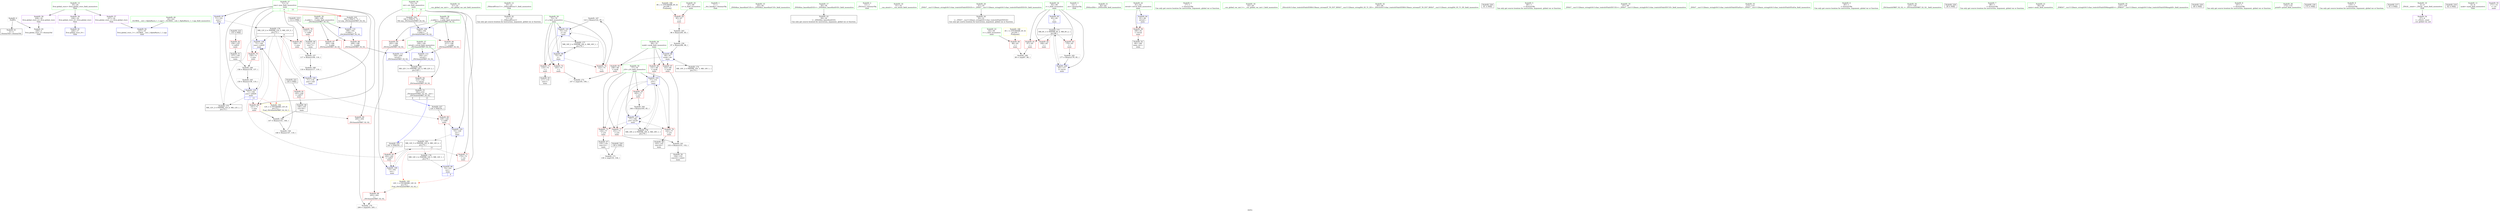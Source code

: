 digraph "SVFG" {
	label="SVFG";

	Node0x55d6bb5c1130 [shape=record,color=grey,label="{NodeID: 0\nNullPtr}"];
	Node0x55d6bb5c1130 -> Node0x55d6bb5d82f0[style=solid];
	Node0x55d6bb5c1130 -> Node0x55d6bb5dbf00[style=solid];
	Node0x55d6bb5d8a30 [shape=record,color=blue,label="{NodeID: 97\n71\<--101\njum\<--\nmain\n}"];
	Node0x55d6bb5d8a30 -> Node0x55d6bb5e9200[style=dashed];
	Node0x55d6bb5d6a30 [shape=record,color=green,label="{NodeID: 14\n21\<--22\n__cxx_global_var_init\<--__cxx_global_var_init_field_insensitive\n}"];
	Node0x55d6bb5dc360 [shape=record,color=yellow,style=double,label="{NodeID: 194\n12V_1 = ENCHI(MR_12V_0)\npts\{72 \}\nFun[_ZSt3maxIxERKT_S2_S2_]}"];
	Node0x55d6bb5dc360 -> Node0x55d6bb5dbc30[style=dashed];
	Node0x55d6bb5dd600 [shape=record,color=blue,label="{NodeID: 111\n194\<--208\nretval\<--\n_ZSt3maxIxERKT_S2_S2_\n}"];
	Node0x55d6bb5dd600 -> Node0x55d6bb5eab00[style=dashed];
	Node0x55d6bb5d7710 [shape=record,color=green,label="{NodeID: 28\n73\<--74\nret\<--ret_field_insensitive\nmain\n|{|<s4>9|<s5>13}}"];
	Node0x55d6bb5d7710 -> Node0x55d6bb5dacc0[style=solid];
	Node0x55d6bb5d7710 -> Node0x55d6bb5d8b00[style=solid];
	Node0x55d6bb5d7710 -> Node0x55d6bb5d8e40[style=solid];
	Node0x55d6bb5d7710 -> Node0x55d6bb5dd1f0[style=solid];
	Node0x55d6bb5d7710:s4 -> Node0x55d6bb5f7c30[style=solid,color=red];
	Node0x55d6bb5d7710:s5 -> Node0x55d6bb5f7c30[style=solid,color=red];
	Node0x55d6bb5d83f0 [shape=record,color=black,label="{NodeID: 42\n11\<--10\n\<--_Z4bacaB5cxx11\nCan only get source location for instruction, argument, global var or function.}"];
	Node0x55d6bb5f79a0 [shape=record,color=black,label="{NodeID: 222\n155 = PHI()\n}"];
	Node0x55d6bb5f79a0 -> Node0x55d6bb5db5b0[style=solid];
	Node0x55d6bb5da000 [shape=record,color=purple,label="{NodeID: 56\n226\<--16\nllvm.global_ctors_0\<--llvm.global_ctors\nGlob }"];
	Node0x55d6bb5da000 -> Node0x55d6bb5dbd00[style=solid];
	Node0x55d6bb5dabf0 [shape=record,color=red,label="{NodeID: 70\n150\<--71\n\<--jum\nmain\n}"];
	Node0x55d6bb5dabf0 -> Node0x55d6bb5e1300[style=solid];
	Node0x55d6bb5e1480 [shape=record,color=grey,label="{NodeID: 167\n123 = Binary(122, 85, )\n}"];
	Node0x55d6bb5e1480 -> Node0x55d6bb5d8d70[style=solid];
	Node0x55d6bb5db750 [shape=record,color=red,label="{NodeID: 84\n214\<--194\n\<--retval\n_ZSt3maxIxERKT_S2_S2_\n}"];
	Node0x55d6bb5db750 -> Node0x55d6bb5d9d90[style=solid];
	Node0x55d6bb5c1200 [shape=record,color=green,label="{NodeID: 1\n7\<--1\n__dso_handle\<--dummyObj\nGlob }"];
	Node0x55d6bb5d8b00 [shape=record,color=blue,label="{NodeID: 98\n73\<--101\nret\<--\nmain\n|{|<s2>9}}"];
	Node0x55d6bb5d8b00 -> Node0x55d6bb5db410[style=dashed];
	Node0x55d6bb5d8b00 -> Node0x55d6bb5d8e40[style=dashed];
	Node0x55d6bb5d8b00:s2 -> Node0x55d6bb5dc470[style=dashed,color=red];
	Node0x55d6bb5d6b30 [shape=record,color=green,label="{NodeID: 15\n25\<--26\n_ZNSt8ios_base4InitC1Ev\<--_ZNSt8ios_base4InitC1Ev_field_insensitive\n}"];
	Node0x55d6bb5dc470 [shape=record,color=yellow,style=double,label="{NodeID: 195\n14V_1 = ENCHI(MR_14V_0)\npts\{74 \}\nFun[_ZSt3maxIxERKT_S2_S2_]}"];
	Node0x55d6bb5dc470 -> Node0x55d6bb5dbb60[style=dashed];
	Node0x55d6bb5dd6d0 [shape=record,color=blue,label="{NodeID: 112\n194\<--211\nretval\<--\n_ZSt3maxIxERKT_S2_S2_\n}"];
	Node0x55d6bb5dd6d0 -> Node0x55d6bb5eab00[style=dashed];
	Node0x55d6bb5d77e0 [shape=record,color=green,label="{NodeID: 29\n75\<--76\nj\<--j_field_insensitive\nmain\n}"];
	Node0x55d6bb5d77e0 -> Node0x55d6bb5dad90[style=solid];
	Node0x55d6bb5d77e0 -> Node0x55d6bb5dae60[style=solid];
	Node0x55d6bb5d77e0 -> Node0x55d6bb5daf30[style=solid];
	Node0x55d6bb5d77e0 -> Node0x55d6bb5d8bd0[style=solid];
	Node0x55d6bb5d77e0 -> Node0x55d6bb5d8d70[style=solid];
	Node0x55d6bb5d84f0 [shape=record,color=black,label="{NodeID: 43\n29\<--30\n\<--_ZNSt8ios_base4InitD1Ev\nCan only get source location for instruction, argument, global var or function.}"];
	Node0x55d6bb5f7aa0 [shape=record,color=black,label="{NodeID: 223\n161 = PHI(191, )\n}"];
	Node0x55d6bb5f7aa0 -> Node0x55d6bb5db680[style=solid];
	Node0x55d6bb5da100 [shape=record,color=purple,label="{NodeID: 57\n227\<--16\nllvm.global_ctors_1\<--llvm.global_ctors\nGlob }"];
	Node0x55d6bb5da100 -> Node0x55d6bb5dbe00[style=solid];
	Node0x55d6bb5dacc0 [shape=record,color=red,label="{NodeID: 71\n170\<--73\n\<--ret\nmain\n}"];
	Node0x55d6bb5e1600 [shape=record,color=grey,label="{NodeID: 168\n118 = Binary(117, 119, )\n}"];
	Node0x55d6bb5e1600 -> Node0x55d6bb5d8ca0[style=solid];
	Node0x55d6bb5db820 [shape=record,color=red,label="{NodeID: 85\n202\<--196\n\<--__a.addr\n_ZSt3maxIxERKT_S2_S2_\n}"];
	Node0x55d6bb5db820 -> Node0x55d6bb5dbb60[style=solid];
	Node0x55d6bb5d5ae0 [shape=record,color=green,label="{NodeID: 2\n13\<--1\n_ZSt3cin\<--dummyObj\nGlob }"];
	Node0x55d6bb5ea100 [shape=record,color=black,label="{NodeID: 182\nMR_14V_5 = PHI(MR_14V_6, MR_14V_4, )\npts\{74 \}\n|{|<s4>13}}"];
	Node0x55d6bb5ea100 -> Node0x55d6bb5dacc0[style=dashed];
	Node0x55d6bb5ea100 -> Node0x55d6bb5db680[style=dashed];
	Node0x55d6bb5ea100 -> Node0x55d6bb5dd1f0[style=dashed];
	Node0x55d6bb5ea100 -> Node0x55d6bb5e8300[style=dashed];
	Node0x55d6bb5ea100:s4 -> Node0x55d6bb5dc470[style=dashed,color=red];
	Node0x55d6bb5d8bd0 [shape=record,color=blue,label="{NodeID: 99\n75\<--80\nj\<--\nmain\n}"];
	Node0x55d6bb5d8bd0 -> Node0x55d6bb5dad90[style=dashed];
	Node0x55d6bb5d8bd0 -> Node0x55d6bb5dae60[style=dashed];
	Node0x55d6bb5d8bd0 -> Node0x55d6bb5daf30[style=dashed];
	Node0x55d6bb5d8bd0 -> Node0x55d6bb5d8d70[style=dashed];
	Node0x55d6bb5d8bd0 -> Node0x55d6bb5e8800[style=dashed];
	Node0x55d6bb5d6c30 [shape=record,color=green,label="{NodeID: 16\n31\<--32\n__cxa_atexit\<--__cxa_atexit_field_insensitive\n}"];
	Node0x55d6bb5d78b0 [shape=record,color=green,label="{NodeID: 30\n77\<--78\nj10\<--j10_field_insensitive\nmain\n}"];
	Node0x55d6bb5d78b0 -> Node0x55d6bb5db000[style=solid];
	Node0x55d6bb5d78b0 -> Node0x55d6bb5db0d0[style=solid];
	Node0x55d6bb5d78b0 -> Node0x55d6bb5db1a0[style=solid];
	Node0x55d6bb5d78b0 -> Node0x55d6bb5db270[style=solid];
	Node0x55d6bb5d78b0 -> Node0x55d6bb5d8f10[style=solid];
	Node0x55d6bb5d78b0 -> Node0x55d6bb5dd2c0[style=solid];
	Node0x55d6bb5d85f0 [shape=record,color=black,label="{NodeID: 44\n50\<--51\n\<--_ZNSt7__cxx1112basic_stringIcSt11char_traitsIcESaIcEED1Ev\nCan only get source location for instruction, argument, global var or function.}"];
	Node0x55d6bb5f7c30 [shape=record,color=black,label="{NodeID: 224\n192 = PHI(73, 73, )\n0th arg _ZSt3maxIxERKT_S2_S2_ }"];
	Node0x55d6bb5f7c30 -> Node0x55d6bb5dd460[style=solid];
	Node0x55d6bb5da200 [shape=record,color=purple,label="{NodeID: 58\n228\<--16\nllvm.global_ctors_2\<--llvm.global_ctors\nGlob }"];
	Node0x55d6bb5da200 -> Node0x55d6bb5dbf00[style=solid];
	Node0x55d6bb5dad90 [shape=record,color=red,label="{NodeID: 72\n105\<--75\n\<--j\nmain\n}"];
	Node0x55d6bb5dad90 -> Node0x55d6bb5e1c00[style=solid];
	Node0x55d6bb5e1780 [shape=record,color=grey,label="{NodeID: 169\n89 = cmp(87, 88, )\n}"];
	Node0x55d6bb5db8f0 [shape=record,color=red,label="{NodeID: 86\n211\<--196\n\<--__a.addr\n_ZSt3maxIxERKT_S2_S2_\n}"];
	Node0x55d6bb5db8f0 -> Node0x55d6bb5dd6d0[style=solid];
	Node0x55d6bb5d5b70 [shape=record,color=green,label="{NodeID: 3\n14\<--1\n.str\<--dummyObj\nGlob }"];
	Node0x55d6bb5d8ca0 [shape=record,color=blue,label="{NodeID: 100\n71\<--118\njum\<--sub\nmain\n}"];
	Node0x55d6bb5d8ca0 -> Node0x55d6bb5e9200[style=dashed];
	Node0x55d6bb5d6d30 [shape=record,color=green,label="{NodeID: 17\n30\<--36\n_ZNSt8ios_base4InitD1Ev\<--_ZNSt8ios_base4InitD1Ev_field_insensitive\n}"];
	Node0x55d6bb5d6d30 -> Node0x55d6bb5d84f0[style=solid];
	Node0x55d6bb5d7980 [shape=record,color=green,label="{NodeID: 31\n82\<--83\n_ZNSirsERi\<--_ZNSirsERi_field_insensitive\n}"];
	Node0x55d6bb5d86f0 [shape=record,color=black,label="{NodeID: 45\n111\<--110\nconv\<--\nmain\n}"];
	Node0x55d6bb5f7e00 [shape=record,color=black,label="{NodeID: 225\n193 = PHI(71, 71, )\n1st arg _ZSt3maxIxERKT_S2_S2_ }"];
	Node0x55d6bb5f7e00 -> Node0x55d6bb5dd530[style=solid];
	Node0x55d6bb5da300 [shape=record,color=red,label="{NodeID: 59\n180\<--61\n\<--retval\nmain\n}"];
	Node0x55d6bb5da300 -> Node0x55d6bb5d9cc0[style=solid];
	Node0x55d6bb5dae60 [shape=record,color=red,label="{NodeID: 73\n110\<--75\n\<--j\nmain\n}"];
	Node0x55d6bb5dae60 -> Node0x55d6bb5d86f0[style=solid];
	Node0x55d6bb5e1900 [shape=record,color=grey,label="{NodeID: 170\n206 = cmp(203, 205, )\n}"];
	Node0x55d6bb5db9c0 [shape=record,color=red,label="{NodeID: 87\n204\<--198\n\<--__b.addr\n_ZSt3maxIxERKT_S2_S2_\n}"];
	Node0x55d6bb5db9c0 -> Node0x55d6bb5dbc30[style=solid];
	Node0x55d6bb5d5c00 [shape=record,color=green,label="{NodeID: 4\n17\<--1\n\<--dummyObj\nCan only get source location for instruction, argument, global var or function.}"];
	Node0x55d6bb5eab00 [shape=record,color=black,label="{NodeID: 184\nMR_22V_3 = PHI(MR_22V_4, MR_22V_2, )\npts\{195 \}\n}"];
	Node0x55d6bb5eab00 -> Node0x55d6bb5db750[style=dashed];
	Node0x55d6bb5d8d70 [shape=record,color=blue,label="{NodeID: 101\n75\<--123\nj\<--inc\nmain\n}"];
	Node0x55d6bb5d8d70 -> Node0x55d6bb5dad90[style=dashed];
	Node0x55d6bb5d8d70 -> Node0x55d6bb5dae60[style=dashed];
	Node0x55d6bb5d8d70 -> Node0x55d6bb5daf30[style=dashed];
	Node0x55d6bb5d8d70 -> Node0x55d6bb5d8d70[style=dashed];
	Node0x55d6bb5d8d70 -> Node0x55d6bb5e8800[style=dashed];
	Node0x55d6bb5d6e30 [shape=record,color=green,label="{NodeID: 18\n43\<--44\n__cxx_global_var_init.1\<--__cxx_global_var_init.1_field_insensitive\n}"];
	Node0x55d6bb5d7a80 [shape=record,color=green,label="{NodeID: 32\n93\<--94\n_ZStrsIcSt11char_traitsIcESaIcEERSt13basic_istreamIT_T0_ES7_RNSt7__cxx1112basic_stringIS4_S5_T1_EE\<--_ZStrsIcSt11char_traitsIcESaIcEERSt13basic_istreamIT_T0_ES7_RNSt7__cxx1112basic_stringIS4_S5_T1_EE_field_insensitive\n}"];
	Node0x55d6bb5d87c0 [shape=record,color=black,label="{NodeID: 46\n116\<--115\nconv7\<--\nmain\n}"];
	Node0x55d6bb5d87c0 -> Node0x55d6bb5e0580[style=solid];
	Node0x55d6bb5f8370 [shape=record,color=black,label="{NodeID: 226\n81 = PHI()\n}"];
	Node0x55d6bb5da3d0 [shape=record,color=red,label="{NodeID: 60\n88\<--63\n\<--t\nmain\n}"];
	Node0x55d6bb5da3d0 -> Node0x55d6bb5e1780[style=solid];
	Node0x55d6bb5e0580 [shape=record,color=grey,label="{NodeID: 157\n117 = Binary(109, 116, )\n}"];
	Node0x55d6bb5e0580 -> Node0x55d6bb5e1600[style=solid];
	Node0x55d6bb5daf30 [shape=record,color=red,label="{NodeID: 74\n122\<--75\n\<--j\nmain\n}"];
	Node0x55d6bb5daf30 -> Node0x55d6bb5e1480[style=solid];
	Node0x55d6bb5e1a80 [shape=record,color=grey,label="{NodeID: 171\n139 = cmp(135, 136, )\n}"];
	Node0x55d6bb5dba90 [shape=record,color=red,label="{NodeID: 88\n208\<--198\n\<--__b.addr\n_ZSt3maxIxERKT_S2_S2_\n}"];
	Node0x55d6bb5dba90 -> Node0x55d6bb5dd600[style=solid];
	Node0x55d6bb5d5c90 [shape=record,color=green,label="{NodeID: 5\n80\<--1\n\<--dummyObj\nCan only get source location for instruction, argument, global var or function.}"];
	Node0x55d6bb5d8e40 [shape=record,color=blue,label="{NodeID: 102\n73\<--129\nret\<--\nmain\n}"];
	Node0x55d6bb5d8e40 -> Node0x55d6bb5ea100[style=dashed];
	Node0x55d6bb5d6f30 [shape=record,color=green,label="{NodeID: 19\n47\<--48\n_ZNSt7__cxx1112basic_stringIcSt11char_traitsIcESaIcEEC1Ev\<--_ZNSt7__cxx1112basic_stringIcSt11char_traitsIcESaIcEEC1Ev_field_insensitive\n}"];
	Node0x55d6bb5d7b80 [shape=record,color=green,label="{NodeID: 33\n113\<--114\n_ZNSt7__cxx1112basic_stringIcSt11char_traitsIcESaIcEEixEm\<--_ZNSt7__cxx1112basic_stringIcSt11char_traitsIcESaIcEEixEm_field_insensitive\n}"];
	Node0x55d6bb5d8890 [shape=record,color=black,label="{NodeID: 47\n135\<--134\nconv12\<--\nmain\n}"];
	Node0x55d6bb5d8890 -> Node0x55d6bb5e1a80[style=solid];
	Node0x55d6bb5f8470 [shape=record,color=black,label="{NodeID: 227\n126 = PHI(191, )\n}"];
	Node0x55d6bb5f8470 -> Node0x55d6bb5db410[style=solid];
	Node0x55d6bb5da4a0 [shape=record,color=red,label="{NodeID: 61\n87\<--65\n\<--i\nmain\n}"];
	Node0x55d6bb5da4a0 -> Node0x55d6bb5e1780[style=solid];
	Node0x55d6bb5e0700 [shape=record,color=grey,label="{NodeID: 158\n148 = Binary(147, 119, )\n}"];
	Node0x55d6bb5e0700 -> Node0x55d6bb5d8fe0[style=solid];
	Node0x55d6bb5db000 [shape=record,color=red,label="{NodeID: 75\n134\<--77\n\<--j10\nmain\n}"];
	Node0x55d6bb5db000 -> Node0x55d6bb5d8890[style=solid];
	Node0x55d6bb5e1c00 [shape=record,color=grey,label="{NodeID: 172\n107 = cmp(105, 106, )\n}"];
	Node0x55d6bb5dbb60 [shape=record,color=red,label="{NodeID: 89\n203\<--202\n\<--\n_ZSt3maxIxERKT_S2_S2_\n}"];
	Node0x55d6bb5dbb60 -> Node0x55d6bb5e1900[style=solid];
	Node0x55d6bb5d64d0 [shape=record,color=green,label="{NodeID: 6\n85\<--1\n\<--dummyObj\nCan only get source location for instruction, argument, global var or function.}"];
	Node0x55d6bb5ebb20 [shape=record,color=yellow,style=double,label="{NodeID: 186\n4V_1 = ENCHI(MR_4V_0)\npts\{64 \}\nFun[main]}"];
	Node0x55d6bb5ebb20 -> Node0x55d6bb5da3d0[style=dashed];
	Node0x55d6bb5d8f10 [shape=record,color=blue,label="{NodeID: 103\n77\<--131\nj10\<--\nmain\n}"];
	Node0x55d6bb5d8f10 -> Node0x55d6bb5db000[style=dashed];
	Node0x55d6bb5d8f10 -> Node0x55d6bb5db0d0[style=dashed];
	Node0x55d6bb5d8f10 -> Node0x55d6bb5db1a0[style=dashed];
	Node0x55d6bb5d8f10 -> Node0x55d6bb5db270[style=dashed];
	Node0x55d6bb5d8f10 -> Node0x55d6bb5dd2c0[style=dashed];
	Node0x55d6bb5d8f10 -> Node0x55d6bb5e8d00[style=dashed];
	Node0x55d6bb5d7030 [shape=record,color=green,label="{NodeID: 20\n51\<--55\n_ZNSt7__cxx1112basic_stringIcSt11char_traitsIcESaIcEED1Ev\<--_ZNSt7__cxx1112basic_stringIcSt11char_traitsIcESaIcEED1Ev_field_insensitive\n}"];
	Node0x55d6bb5d7030 -> Node0x55d6bb5d85f0[style=solid];
	Node0x55d6bb5d7c80 [shape=record,color=green,label="{NodeID: 34\n127\<--128\n_ZSt3maxIxERKT_S2_S2_\<--_ZSt3maxIxERKT_S2_S2__field_insensitive\n}"];
	Node0x55d6bb5d9980 [shape=record,color=black,label="{NodeID: 48\n143\<--142\nconv16\<--\nmain\n}"];
	Node0x55d6bb5f86a0 [shape=record,color=black,label="{NodeID: 228\n28 = PHI()\n}"];
	Node0x55d6bb5da570 [shape=record,color=red,label="{NodeID: 62\n169\<--65\n\<--i\nmain\n}"];
	Node0x55d6bb5e0880 [shape=record,color=grey,label="{NodeID: 159\n97 = Binary(96, 98, )\n}"];
	Node0x55d6bb5e0880 -> Node0x55d6bb5d8960[style=solid];
	Node0x55d6bb5db0d0 [shape=record,color=red,label="{NodeID: 76\n142\<--77\n\<--j10\nmain\n}"];
	Node0x55d6bb5db0d0 -> Node0x55d6bb5d9980[style=solid];
	Node0x55d6bb5e7400 [shape=record,color=black,label="{NodeID: 173\nMR_6V_3 = PHI(MR_6V_4, MR_6V_2, )\npts\{66 \}\n}"];
	Node0x55d6bb5e7400 -> Node0x55d6bb5da4a0[style=dashed];
	Node0x55d6bb5e7400 -> Node0x55d6bb5da570[style=dashed];
	Node0x55d6bb5e7400 -> Node0x55d6bb5da640[style=dashed];
	Node0x55d6bb5e7400 -> Node0x55d6bb5dd390[style=dashed];
	Node0x55d6bb5dbc30 [shape=record,color=red,label="{NodeID: 90\n205\<--204\n\<--\n_ZSt3maxIxERKT_S2_S2_\n}"];
	Node0x55d6bb5dbc30 -> Node0x55d6bb5e1900[style=solid];
	Node0x55d6bb5d6560 [shape=record,color=green,label="{NodeID: 7\n98\<--1\n\<--dummyObj\nCan only get source location for instruction, argument, global var or function.}"];
	Node0x55d6bb5d8fe0 [shape=record,color=blue,label="{NodeID: 104\n71\<--148\njum\<--sub20\nmain\n}"];
	Node0x55d6bb5d8fe0 -> Node0x55d6bb5dabf0[style=dashed];
	Node0x55d6bb5d8fe0 -> Node0x55d6bb5d90b0[style=dashed];
	Node0x55d6bb5d7130 [shape=record,color=green,label="{NodeID: 21\n58\<--59\nmain\<--main_field_insensitive\n}"];
	Node0x55d6bb5d7d80 [shape=record,color=green,label="{NodeID: 35\n137\<--138\n_ZNKSt7__cxx1112basic_stringIcSt11char_traitsIcESaIcEE6lengthEv\<--_ZNKSt7__cxx1112basic_stringIcSt11char_traitsIcESaIcEE6lengthEv_field_insensitive\n}"];
	Node0x55d6bb5d9a50 [shape=record,color=black,label="{NodeID: 49\n146\<--145\nconv18\<--\nmain\n}"];
	Node0x55d6bb5d9a50 -> Node0x55d6bb5e0a00[style=solid];
	Node0x55d6bb5f8770 [shape=record,color=black,label="{NodeID: 229\n49 = PHI()\n}"];
	Node0x55d6bb5da640 [shape=record,color=red,label="{NodeID: 63\n176\<--65\n\<--i\nmain\n}"];
	Node0x55d6bb5da640 -> Node0x55d6bb5e0d00[style=solid];
	Node0x55d6bb5e0a00 [shape=record,color=grey,label="{NodeID: 160\n147 = Binary(141, 146, )\n}"];
	Node0x55d6bb5e0a00 -> Node0x55d6bb5e0700[style=solid];
	Node0x55d6bb5db1a0 [shape=record,color=red,label="{NodeID: 77\n151\<--77\n\<--j10\nmain\n}"];
	Node0x55d6bb5db1a0 -> Node0x55d6bb5e0b80[style=solid];
	Node0x55d6bb5e7900 [shape=record,color=black,label="{NodeID: 174\nMR_10V_2 = PHI(MR_10V_3, MR_10V_1, )\npts\{70 \}\n}"];
	Node0x55d6bb5e7900 -> Node0x55d6bb5d8960[style=dashed];
	Node0x55d6bb5dbd00 [shape=record,color=blue,label="{NodeID: 91\n226\<--17\nllvm.global_ctors_0\<--\nGlob }"];
	Node0x55d6bb5d65f0 [shape=record,color=green,label="{NodeID: 8\n101\<--1\n\<--dummyObj\nCan only get source location for instruction, argument, global var or function.}"];
	Node0x55d6bb5ebce0 [shape=record,color=yellow,style=double,label="{NodeID: 188\n8V_1 = ENCHI(MR_8V_0)\npts\{68 \}\nFun[main]}"];
	Node0x55d6bb5ebce0 -> Node0x55d6bb5da710[style=dashed];
	Node0x55d6bb5d90b0 [shape=record,color=blue,label="{NodeID: 105\n71\<--159\njum\<--add26\nmain\n|{|<s4>13}}"];
	Node0x55d6bb5d90b0 -> Node0x55d6bb5dab20[style=dashed];
	Node0x55d6bb5d90b0 -> Node0x55d6bb5db680[style=dashed];
	Node0x55d6bb5d90b0 -> Node0x55d6bb5d8fe0[style=dashed];
	Node0x55d6bb5d90b0 -> Node0x55d6bb5e7e00[style=dashed];
	Node0x55d6bb5d90b0:s4 -> Node0x55d6bb5dc360[style=dashed,color=red];
	Node0x55d6bb5d7230 [shape=record,color=green,label="{NodeID: 22\n61\<--62\nretval\<--retval_field_insensitive\nmain\n}"];
	Node0x55d6bb5d7230 -> Node0x55d6bb5da300[style=solid];
	Node0x55d6bb5d7230 -> Node0x55d6bb5dc000[style=solid];
	Node0x55d6bb5d7e80 [shape=record,color=green,label="{NodeID: 36\n173\<--174\nprintf\<--printf_field_insensitive\n}"];
	Node0x55d6bb5d9b20 [shape=record,color=black,label="{NodeID: 50\n154\<--153\nconv22\<--sub21\nmain\n}"];
	Node0x55d6bb5f8910 [shape=record,color=black,label="{NodeID: 230\n172 = PHI()\n}"];
	Node0x55d6bb5da710 [shape=record,color=red,label="{NodeID: 64\n95\<--67\n\<--n\nmain\n}"];
	Node0x55d6bb5da710 -> Node0x55d6bb5e0e80[style=solid];
	Node0x55d6bb5e0b80 [shape=record,color=grey,label="{NodeID: 161\n153 = Binary(151, 152, )\n}"];
	Node0x55d6bb5e0b80 -> Node0x55d6bb5d9b20[style=solid];
	Node0x55d6bb5db270 [shape=record,color=red,label="{NodeID: 78\n165\<--77\n\<--j10\nmain\n}"];
	Node0x55d6bb5db270 -> Node0x55d6bb5e1000[style=solid];
	Node0x55d6bb5e7e00 [shape=record,color=black,label="{NodeID: 175\nMR_12V_2 = PHI(MR_12V_6, MR_12V_1, )\npts\{72 \}\n}"];
	Node0x55d6bb5e7e00 -> Node0x55d6bb5d8a30[style=dashed];
	Node0x55d6bb5dbe00 [shape=record,color=blue,label="{NodeID: 92\n227\<--18\nllvm.global_ctors_1\<--_GLOBAL__sub_I_AlphaRazra_1_1.cpp\nGlob }"];
	Node0x55d6bb5d6680 [shape=record,color=green,label="{NodeID: 9\n119\<--1\n\<--dummyObj\nCan only get source location for instruction, argument, global var or function.}"];
	Node0x55d6bb5dd1f0 [shape=record,color=blue,label="{NodeID: 106\n73\<--162\nret\<--\nmain\n}"];
	Node0x55d6bb5dd1f0 -> Node0x55d6bb5ea100[style=dashed];
	Node0x55d6bb5d7300 [shape=record,color=green,label="{NodeID: 23\n63\<--64\nt\<--t_field_insensitive\nmain\n}"];
	Node0x55d6bb5d7300 -> Node0x55d6bb5da3d0[style=solid];
	Node0x55d6bb5d7f80 [shape=record,color=green,label="{NodeID: 37\n194\<--195\nretval\<--retval_field_insensitive\n_ZSt3maxIxERKT_S2_S2_\n}"];
	Node0x55d6bb5d7f80 -> Node0x55d6bb5db750[style=solid];
	Node0x55d6bb5d7f80 -> Node0x55d6bb5dd600[style=solid];
	Node0x55d6bb5d7f80 -> Node0x55d6bb5dd6d0[style=solid];
	Node0x55d6bb3d16f0 [shape=record,color=black,label="{NodeID: 217\n91 = PHI()\n}"];
	Node0x55d6bb5d9bf0 [shape=record,color=black,label="{NodeID: 51\n157\<--156\nconv24\<--\nmain\n}"];
	Node0x55d6bb5d9bf0 -> Node0x55d6bb5e1300[style=solid];
	Node0x55d6bb5da7e0 [shape=record,color=red,label="{NodeID: 65\n106\<--69\n\<--nyak\nmain\n}"];
	Node0x55d6bb5da7e0 -> Node0x55d6bb5e1c00[style=solid];
	Node0x55d6bb5e0d00 [shape=record,color=grey,label="{NodeID: 162\n177 = Binary(176, 85, )\n}"];
	Node0x55d6bb5e0d00 -> Node0x55d6bb5dd390[style=solid];
	Node0x55d6bb5db340 [shape=record,color=red,label="{NodeID: 79\n115\<--112\n\<--call6\nmain\n}"];
	Node0x55d6bb5db340 -> Node0x55d6bb5d87c0[style=solid];
	Node0x55d6bb5e8300 [shape=record,color=black,label="{NodeID: 176\nMR_14V_2 = PHI(MR_14V_5, MR_14V_1, )\npts\{74 \}\n}"];
	Node0x55d6bb5e8300 -> Node0x55d6bb5d8b00[style=dashed];
	Node0x55d6bb5dbf00 [shape=record,color=blue, style = dotted,label="{NodeID: 93\n228\<--3\nllvm.global_ctors_2\<--dummyVal\nGlob }"];
	Node0x55d6bb5d6710 [shape=record,color=green,label="{NodeID: 10\n4\<--6\n_ZStL8__ioinit\<--_ZStL8__ioinit_field_insensitive\nGlob }"];
	Node0x55d6bb5d6710 -> Node0x55d6bb5d9e60[style=solid];
	Node0x55d6bb5dd2c0 [shape=record,color=blue,label="{NodeID: 107\n77\<--166\nj10\<--inc29\nmain\n}"];
	Node0x55d6bb5dd2c0 -> Node0x55d6bb5db000[style=dashed];
	Node0x55d6bb5dd2c0 -> Node0x55d6bb5db0d0[style=dashed];
	Node0x55d6bb5dd2c0 -> Node0x55d6bb5db1a0[style=dashed];
	Node0x55d6bb5dd2c0 -> Node0x55d6bb5db270[style=dashed];
	Node0x55d6bb5dd2c0 -> Node0x55d6bb5dd2c0[style=dashed];
	Node0x55d6bb5dd2c0 -> Node0x55d6bb5e8d00[style=dashed];
	Node0x55d6bb5d73d0 [shape=record,color=green,label="{NodeID: 24\n65\<--66\ni\<--i_field_insensitive\nmain\n}"];
	Node0x55d6bb5d73d0 -> Node0x55d6bb5da4a0[style=solid];
	Node0x55d6bb5d73d0 -> Node0x55d6bb5da570[style=solid];
	Node0x55d6bb5d73d0 -> Node0x55d6bb5da640[style=solid];
	Node0x55d6bb5d73d0 -> Node0x55d6bb5dc0d0[style=solid];
	Node0x55d6bb5d73d0 -> Node0x55d6bb5dd390[style=solid];
	Node0x55d6bb5d8050 [shape=record,color=green,label="{NodeID: 38\n196\<--197\n__a.addr\<--__a.addr_field_insensitive\n_ZSt3maxIxERKT_S2_S2_\n}"];
	Node0x55d6bb5d8050 -> Node0x55d6bb5db820[style=solid];
	Node0x55d6bb5d8050 -> Node0x55d6bb5db8f0[style=solid];
	Node0x55d6bb5d8050 -> Node0x55d6bb5dd460[style=solid];
	Node0x55d6bb5f6620 [shape=record,color=black,label="{NodeID: 218\n92 = PHI()\n}"];
	Node0x55d6bb5d9cc0 [shape=record,color=black,label="{NodeID: 52\n60\<--180\nmain_ret\<--\nmain\n}"];
	Node0x55d6bb5da8b0 [shape=record,color=red,label="{NodeID: 66\n131\<--69\n\<--nyak\nmain\n}"];
	Node0x55d6bb5da8b0 -> Node0x55d6bb5d8f10[style=solid];
	Node0x55d6bb5e0e80 [shape=record,color=grey,label="{NodeID: 163\n96 = Binary(95, 85, )\n}"];
	Node0x55d6bb5e0e80 -> Node0x55d6bb5e0880[style=solid];
	Node0x55d6bb5db410 [shape=record,color=red,label="{NodeID: 80\n129\<--126\n\<--call9\nmain\n}"];
	Node0x55d6bb5db410 -> Node0x55d6bb5d8e40[style=solid];
	Node0x55d6bb5e8800 [shape=record,color=black,label="{NodeID: 177\nMR_16V_2 = PHI(MR_16V_4, MR_16V_1, )\npts\{76 \}\n}"];
	Node0x55d6bb5e8800 -> Node0x55d6bb5d8bd0[style=dashed];
	Node0x55d6bb5dc000 [shape=record,color=blue,label="{NodeID: 94\n61\<--80\nretval\<--\nmain\n}"];
	Node0x55d6bb5dc000 -> Node0x55d6bb5da300[style=dashed];
	Node0x55d6bb5d67a0 [shape=record,color=green,label="{NodeID: 11\n8\<--9\nnyak\<--nyak_field_insensitive\nGlob }"];
	Node0x55d6bb5dd390 [shape=record,color=blue,label="{NodeID: 108\n65\<--177\ni\<--inc33\nmain\n}"];
	Node0x55d6bb5dd390 -> Node0x55d6bb5e7400[style=dashed];
	Node0x55d6bb5d74a0 [shape=record,color=green,label="{NodeID: 25\n67\<--68\nn\<--n_field_insensitive\nmain\n}"];
	Node0x55d6bb5d74a0 -> Node0x55d6bb5da710[style=solid];
	Node0x55d6bb5d8120 [shape=record,color=green,label="{NodeID: 39\n198\<--199\n__b.addr\<--__b.addr_field_insensitive\n_ZSt3maxIxERKT_S2_S2_\n}"];
	Node0x55d6bb5d8120 -> Node0x55d6bb5db9c0[style=solid];
	Node0x55d6bb5d8120 -> Node0x55d6bb5dba90[style=solid];
	Node0x55d6bb5d8120 -> Node0x55d6bb5dd530[style=solid];
	Node0x55d6bb5f6720 [shape=record,color=black,label="{NodeID: 219\n112 = PHI()\n}"];
	Node0x55d6bb5f6720 -> Node0x55d6bb5db340[style=solid];
	Node0x55d6bb5d9d90 [shape=record,color=black,label="{NodeID: 53\n191\<--214\n_ZSt3maxIxERKT_S2_S2__ret\<--\n_ZSt3maxIxERKT_S2_S2_\n|{<s0>9|<s1>13}}"];
	Node0x55d6bb5d9d90:s0 -> Node0x55d6bb5f8470[style=solid,color=blue];
	Node0x55d6bb5d9d90:s1 -> Node0x55d6bb5f7aa0[style=solid,color=blue];
	Node0x55d6bb5da980 [shape=record,color=red,label="{NodeID: 67\n152\<--69\n\<--nyak\nmain\n}"];
	Node0x55d6bb5da980 -> Node0x55d6bb5e0b80[style=solid];
	Node0x55d6bb5e1000 [shape=record,color=grey,label="{NodeID: 164\n166 = Binary(165, 85, )\n}"];
	Node0x55d6bb5e1000 -> Node0x55d6bb5dd2c0[style=solid];
	Node0x55d6bb5db4e0 [shape=record,color=red,label="{NodeID: 81\n145\<--144\n\<--call17\nmain\n}"];
	Node0x55d6bb5db4e0 -> Node0x55d6bb5d9a50[style=solid];
	Node0x55d6bb5e8d00 [shape=record,color=black,label="{NodeID: 178\nMR_18V_2 = PHI(MR_18V_4, MR_18V_1, )\npts\{78 \}\n}"];
	Node0x55d6bb5e8d00 -> Node0x55d6bb5d8f10[style=dashed];
	Node0x55d6bb5dc0d0 [shape=record,color=blue,label="{NodeID: 95\n65\<--85\ni\<--\nmain\n}"];
	Node0x55d6bb5dc0d0 -> Node0x55d6bb5e7400[style=dashed];
	Node0x55d6bb5d6830 [shape=record,color=green,label="{NodeID: 12\n10\<--12\n_Z4bacaB5cxx11\<--_Z4bacaB5cxx11_field_insensitive\nGlob }"];
	Node0x55d6bb5d6830 -> Node0x55d6bb5d83f0[style=solid];
	Node0x55d6bb5dd460 [shape=record,color=blue,label="{NodeID: 109\n196\<--192\n__a.addr\<--__a\n_ZSt3maxIxERKT_S2_S2_\n}"];
	Node0x55d6bb5dd460 -> Node0x55d6bb5db820[style=dashed];
	Node0x55d6bb5dd460 -> Node0x55d6bb5db8f0[style=dashed];
	Node0x55d6bb5d7570 [shape=record,color=green,label="{NodeID: 26\n69\<--70\nnyak\<--nyak_field_insensitive\nmain\n}"];
	Node0x55d6bb5d7570 -> Node0x55d6bb5da7e0[style=solid];
	Node0x55d6bb5d7570 -> Node0x55d6bb5da8b0[style=solid];
	Node0x55d6bb5d7570 -> Node0x55d6bb5da980[style=solid];
	Node0x55d6bb5d7570 -> Node0x55d6bb5d8960[style=solid];
	Node0x55d6bb5d81f0 [shape=record,color=green,label="{NodeID: 40\n18\<--221\n_GLOBAL__sub_I_AlphaRazra_1_1.cpp\<--_GLOBAL__sub_I_AlphaRazra_1_1.cpp_field_insensitive\n}"];
	Node0x55d6bb5d81f0 -> Node0x55d6bb5dbe00[style=solid];
	Node0x55d6bb5f77a0 [shape=record,color=black,label="{NodeID: 220\n136 = PHI()\n}"];
	Node0x55d6bb5f77a0 -> Node0x55d6bb5e1a80[style=solid];
	Node0x55d6bb5d9e60 [shape=record,color=purple,label="{NodeID: 54\n27\<--4\n\<--_ZStL8__ioinit\n__cxx_global_var_init\n}"];
	Node0x55d6bb5daa50 [shape=record,color=red,label="{NodeID: 68\n109\<--71\n\<--jum\nmain\n}"];
	Node0x55d6bb5daa50 -> Node0x55d6bb5e0580[style=solid];
	Node0x55d6bb5e1180 [shape=record,color=grey,label="{NodeID: 165\n159 = Binary(158, 119, )\n}"];
	Node0x55d6bb5e1180 -> Node0x55d6bb5d90b0[style=solid];
	Node0x55d6bb5db5b0 [shape=record,color=red,label="{NodeID: 82\n156\<--155\n\<--call23\nmain\n}"];
	Node0x55d6bb5db5b0 -> Node0x55d6bb5d9bf0[style=solid];
	Node0x55d6bb5e9200 [shape=record,color=black,label="{NodeID: 179\nMR_12V_4 = PHI(MR_12V_5, MR_12V_3, )\npts\{72 \}\n|{|<s6>9}}"];
	Node0x55d6bb5e9200 -> Node0x55d6bb5daa50[style=dashed];
	Node0x55d6bb5e9200 -> Node0x55d6bb5dab20[style=dashed];
	Node0x55d6bb5e9200 -> Node0x55d6bb5db410[style=dashed];
	Node0x55d6bb5e9200 -> Node0x55d6bb5d8ca0[style=dashed];
	Node0x55d6bb5e9200 -> Node0x55d6bb5d8fe0[style=dashed];
	Node0x55d6bb5e9200 -> Node0x55d6bb5e7e00[style=dashed];
	Node0x55d6bb5e9200:s6 -> Node0x55d6bb5dc360[style=dashed,color=red];
	Node0x55d6bb5d8960 [shape=record,color=blue,label="{NodeID: 96\n69\<--97\nnyak\<--div\nmain\n}"];
	Node0x55d6bb5d8960 -> Node0x55d6bb5da7e0[style=dashed];
	Node0x55d6bb5d8960 -> Node0x55d6bb5da8b0[style=dashed];
	Node0x55d6bb5d8960 -> Node0x55d6bb5da980[style=dashed];
	Node0x55d6bb5d8960 -> Node0x55d6bb5e7900[style=dashed];
	Node0x55d6bb5d6930 [shape=record,color=green,label="{NodeID: 13\n16\<--20\nllvm.global_ctors\<--llvm.global_ctors_field_insensitive\nGlob }"];
	Node0x55d6bb5d6930 -> Node0x55d6bb5da000[style=solid];
	Node0x55d6bb5d6930 -> Node0x55d6bb5da100[style=solid];
	Node0x55d6bb5d6930 -> Node0x55d6bb5da200[style=solid];
	Node0x55d6bb5dd530 [shape=record,color=blue,label="{NodeID: 110\n198\<--193\n__b.addr\<--__b\n_ZSt3maxIxERKT_S2_S2_\n}"];
	Node0x55d6bb5dd530 -> Node0x55d6bb5db9c0[style=dashed];
	Node0x55d6bb5dd530 -> Node0x55d6bb5dba90[style=dashed];
	Node0x55d6bb5d7640 [shape=record,color=green,label="{NodeID: 27\n71\<--72\njum\<--jum_field_insensitive\nmain\n|{|<s7>9|<s8>13}}"];
	Node0x55d6bb5d7640 -> Node0x55d6bb5daa50[style=solid];
	Node0x55d6bb5d7640 -> Node0x55d6bb5dab20[style=solid];
	Node0x55d6bb5d7640 -> Node0x55d6bb5dabf0[style=solid];
	Node0x55d6bb5d7640 -> Node0x55d6bb5d8a30[style=solid];
	Node0x55d6bb5d7640 -> Node0x55d6bb5d8ca0[style=solid];
	Node0x55d6bb5d7640 -> Node0x55d6bb5d8fe0[style=solid];
	Node0x55d6bb5d7640 -> Node0x55d6bb5d90b0[style=solid];
	Node0x55d6bb5d7640:s7 -> Node0x55d6bb5f7e00[style=solid,color=red];
	Node0x55d6bb5d7640:s8 -> Node0x55d6bb5f7e00[style=solid,color=red];
	Node0x55d6bb5d82f0 [shape=record,color=black,label="{NodeID: 41\n2\<--3\ndummyVal\<--dummyVal\n}"];
	Node0x55d6bb5f78a0 [shape=record,color=black,label="{NodeID: 221\n144 = PHI()\n}"];
	Node0x55d6bb5f78a0 -> Node0x55d6bb5db4e0[style=solid];
	Node0x55d6bb5d9f30 [shape=record,color=purple,label="{NodeID: 55\n171\<--14\n\<--.str\nmain\n}"];
	Node0x55d6bb5dab20 [shape=record,color=red,label="{NodeID: 69\n141\<--71\n\<--jum\nmain\n}"];
	Node0x55d6bb5dab20 -> Node0x55d6bb5e0a00[style=solid];
	Node0x55d6bb5e1300 [shape=record,color=grey,label="{NodeID: 166\n158 = Binary(150, 157, )\n}"];
	Node0x55d6bb5e1300 -> Node0x55d6bb5e1180[style=solid];
	Node0x55d6bb5db680 [shape=record,color=red,label="{NodeID: 83\n162\<--161\n\<--call27\nmain\n}"];
	Node0x55d6bb5db680 -> Node0x55d6bb5dd1f0[style=solid];
}
